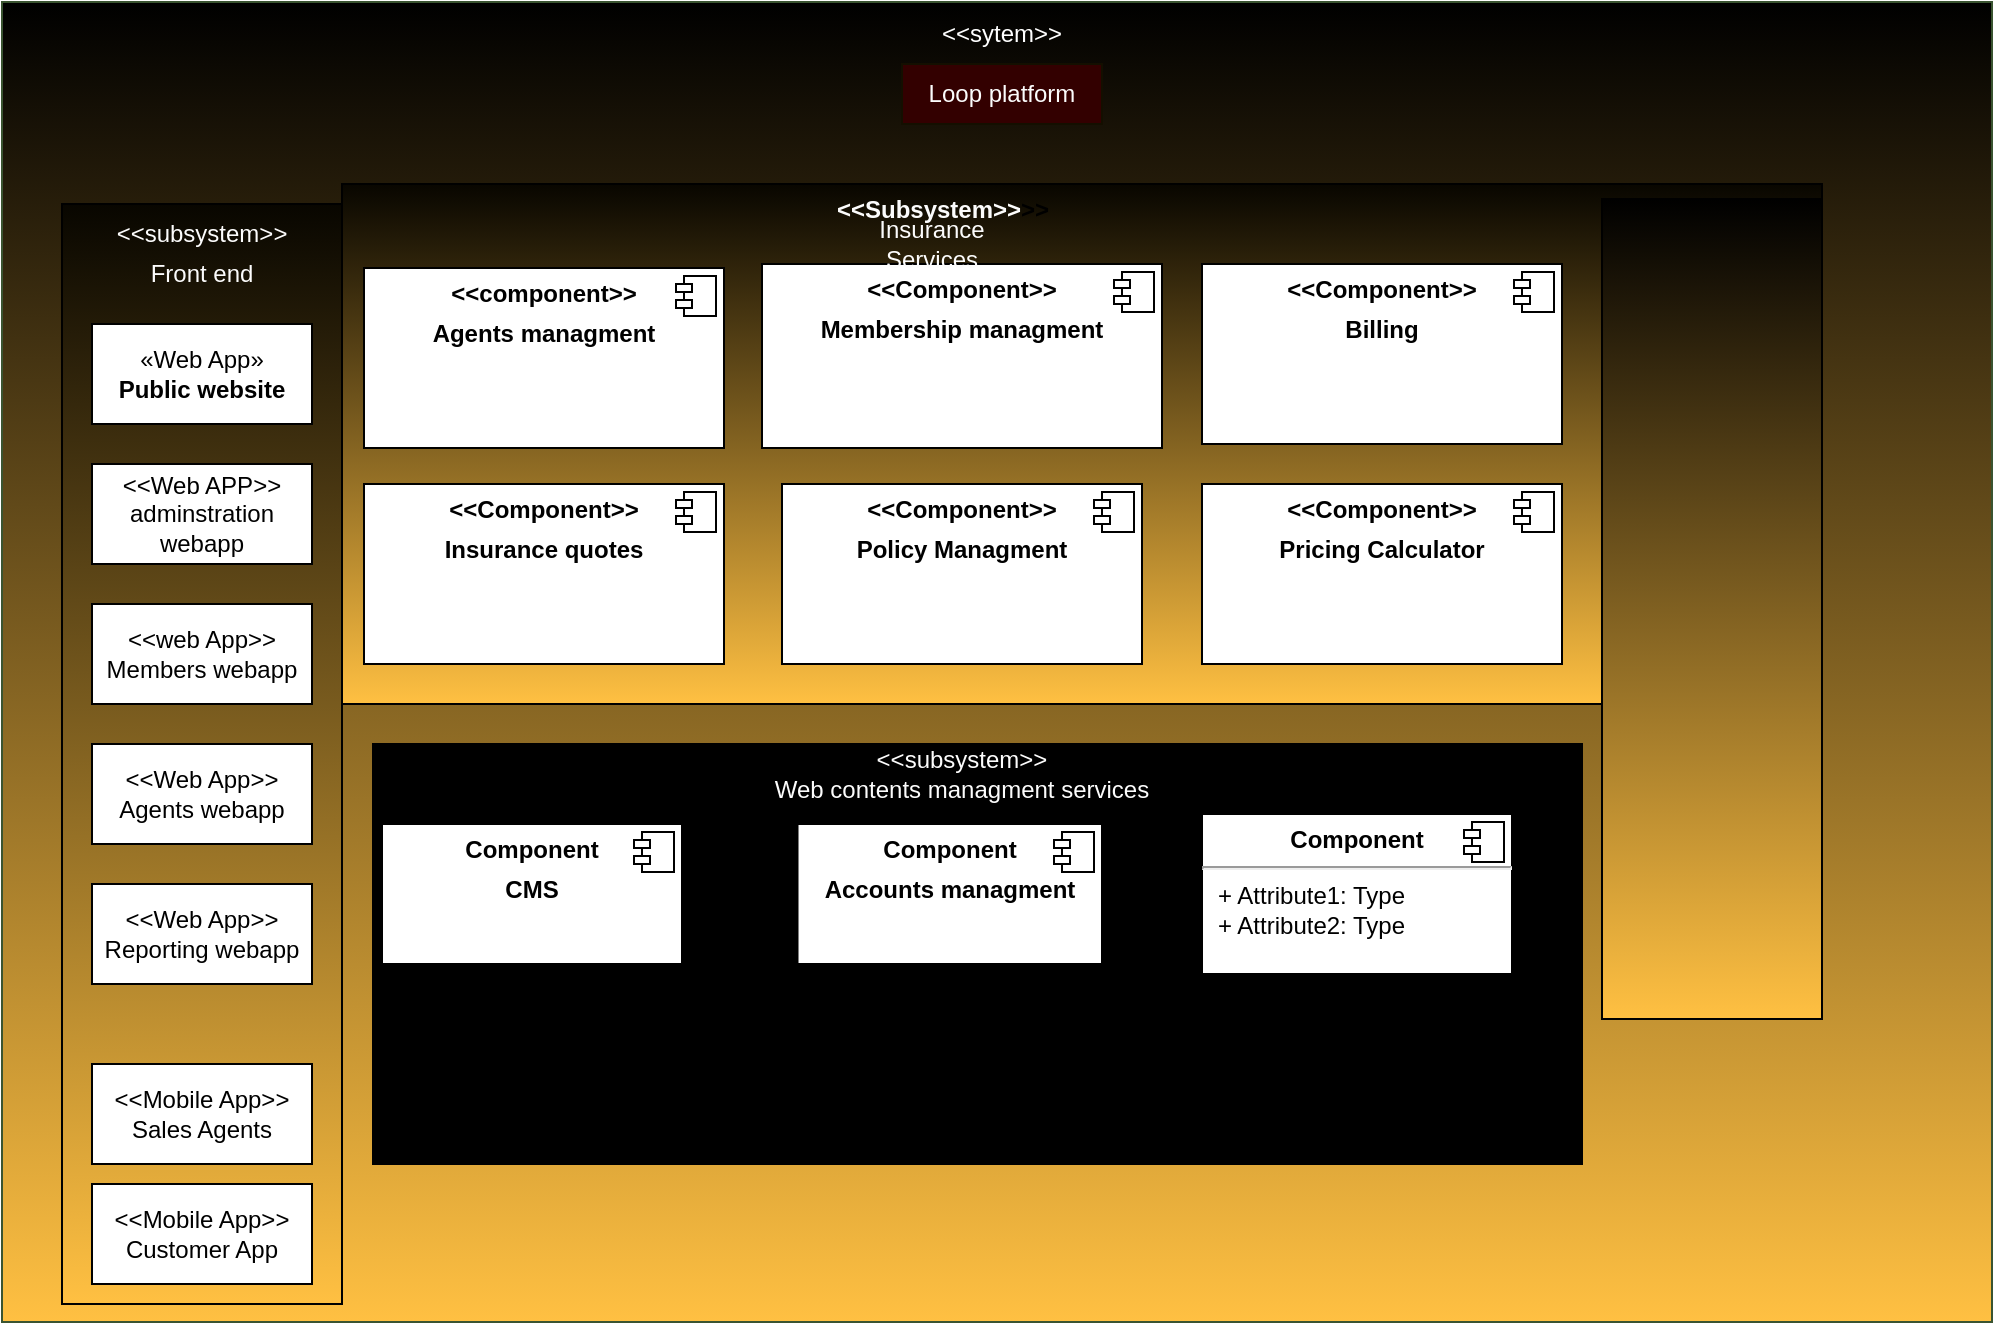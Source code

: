 <mxfile version="22.1.0" type="device">
  <diagram name="Page-1" id="N1Z2TdDi0omYeHkSOZxo">
    <mxGraphModel dx="954" dy="1712" grid="1" gridSize="10" guides="1" tooltips="1" connect="1" arrows="1" fold="1" page="1" pageScale="1" pageWidth="850" pageHeight="1100" math="0" shadow="0">
      <root>
        <mxCell id="0" />
        <mxCell id="1" parent="0" />
        <mxCell id="pkJXzs30n1liZLWo8Acw-6" value="" style="rounded=0;whiteSpace=wrap;html=1;fillColor=#000000;fontColor=#ffffff;strokeColor=#3A5431;gradientColor=#FFC042;" vertex="1" parent="1">
          <mxGeometry x="120" y="-31" width="995" height="660" as="geometry" />
        </mxCell>
        <mxCell id="pkJXzs30n1liZLWo8Acw-7" value="&lt;font color=&quot;#ffffff&quot;&gt;&amp;lt;&amp;lt;sytem&amp;gt;&amp;gt;&lt;/font&gt;" style="text;html=1;strokeColor=none;fillColor=none;align=center;verticalAlign=middle;whiteSpace=wrap;rounded=0;" vertex="1" parent="1">
          <mxGeometry x="590" y="-30" width="60" height="30" as="geometry" />
        </mxCell>
        <mxCell id="pkJXzs30n1liZLWo8Acw-8" value="&lt;p style=&quot;line-height: 120%;&quot;&gt;&lt;font color=&quot;#fcfcfc&quot;&gt;Loop platform&lt;/font&gt;&lt;/p&gt;" style="text;html=1;align=center;verticalAlign=middle;whiteSpace=wrap;rounded=0;fillColor=#330000;strokeColor=#140F00;" vertex="1" parent="1">
          <mxGeometry x="570" width="100" height="30" as="geometry" />
        </mxCell>
        <mxCell id="pkJXzs30n1liZLWo8Acw-9" value="" style="rounded=0;whiteSpace=wrap;html=1;gradientColor=#FFC042;fillColor=#080600;" vertex="1" parent="1">
          <mxGeometry x="150" y="70" width="140" height="550" as="geometry" />
        </mxCell>
        <mxCell id="pkJXzs30n1liZLWo8Acw-10" value="&lt;font color=&quot;#fcfcfc&quot;&gt;&amp;lt;&amp;lt;subsystem&amp;gt;&amp;gt;&lt;/font&gt;" style="text;html=1;strokeColor=none;fillColor=none;align=center;verticalAlign=middle;whiteSpace=wrap;rounded=0;" vertex="1" parent="1">
          <mxGeometry x="190" y="70" width="60" height="30" as="geometry" />
        </mxCell>
        <mxCell id="pkJXzs30n1liZLWo8Acw-11" value="&lt;font color=&quot;#fcfcfc&quot;&gt;Front end&lt;/font&gt;" style="text;html=1;strokeColor=none;fillColor=none;align=center;verticalAlign=middle;whiteSpace=wrap;rounded=0;" vertex="1" parent="1">
          <mxGeometry x="190" y="90" width="60" height="30" as="geometry" />
        </mxCell>
        <mxCell id="pkJXzs30n1liZLWo8Acw-13" value="" style="rounded=0;whiteSpace=wrap;html=1;fillColor=#080600;gradientColor=#FFC042;" vertex="1" parent="1">
          <mxGeometry x="290" y="60" width="740" height="260" as="geometry" />
        </mxCell>
        <mxCell id="pkJXzs30n1liZLWo8Acw-14" value="" style="rounded=0;whiteSpace=wrap;html=1;strokeColor=#000000;fillColor=#000000;gradientColor=#FFC042;" vertex="1" parent="1">
          <mxGeometry x="920" y="67.5" width="110" height="410" as="geometry" />
        </mxCell>
        <mxCell id="pkJXzs30n1liZLWo8Acw-18" value="&lt;p style=&quot;margin:0px;margin-top:6px;text-align:center;&quot;&gt;&lt;b&gt;&amp;lt;&amp;lt;component&amp;gt;&amp;gt;&lt;/b&gt;&lt;/p&gt;&lt;p style=&quot;margin:0px;margin-top:6px;text-align:center;&quot;&gt;&lt;b&gt;Agents managment&lt;/b&gt;&lt;/p&gt;&lt;p style=&quot;margin:0px;margin-top:6px;text-align:center;&quot;&gt;&lt;b&gt;&lt;br&gt;&lt;/b&gt;&lt;/p&gt;" style="align=left;overflow=fill;html=1;dropTarget=0;whiteSpace=wrap;" vertex="1" parent="1">
          <mxGeometry x="301" y="102" width="180" height="90" as="geometry" />
        </mxCell>
        <mxCell id="pkJXzs30n1liZLWo8Acw-19" value="" style="shape=component;jettyWidth=8;jettyHeight=4;" vertex="1" parent="pkJXzs30n1liZLWo8Acw-18">
          <mxGeometry x="1" width="20" height="20" relative="1" as="geometry">
            <mxPoint x="-24" y="4" as="offset" />
          </mxGeometry>
        </mxCell>
        <mxCell id="pkJXzs30n1liZLWo8Acw-20" value="&lt;p style=&quot;margin:0px;margin-top:6px;text-align:center;&quot;&gt;&lt;b&gt;&amp;lt;&amp;lt;Component&amp;gt;&amp;gt;&lt;/b&gt;&lt;/p&gt;&lt;p style=&quot;margin:0px;margin-top:6px;text-align:center;&quot;&gt;&lt;b&gt;Membership managment&lt;/b&gt;&lt;/p&gt;" style="align=left;overflow=fill;html=1;dropTarget=0;whiteSpace=wrap;" vertex="1" parent="1">
          <mxGeometry x="500" y="100" width="200" height="92" as="geometry" />
        </mxCell>
        <mxCell id="pkJXzs30n1liZLWo8Acw-21" value="" style="shape=component;jettyWidth=8;jettyHeight=4;" vertex="1" parent="pkJXzs30n1liZLWo8Acw-20">
          <mxGeometry x="1" width="20" height="20" relative="1" as="geometry">
            <mxPoint x="-24" y="4" as="offset" />
          </mxGeometry>
        </mxCell>
        <mxCell id="pkJXzs30n1liZLWo8Acw-23" value="&lt;p style=&quot;margin:0px;margin-top:6px;text-align:center;&quot;&gt;&lt;b&gt;&amp;lt;&amp;lt;Component&amp;gt;&amp;gt;&lt;/b&gt;&lt;/p&gt;&lt;p style=&quot;margin:0px;margin-top:6px;text-align:center;&quot;&gt;&lt;b&gt;Billing&lt;/b&gt;&lt;/p&gt;" style="align=left;overflow=fill;html=1;dropTarget=0;whiteSpace=wrap;" vertex="1" parent="1">
          <mxGeometry x="720" y="100" width="180" height="90" as="geometry" />
        </mxCell>
        <mxCell id="pkJXzs30n1liZLWo8Acw-24" value="" style="shape=component;jettyWidth=8;jettyHeight=4;" vertex="1" parent="pkJXzs30n1liZLWo8Acw-23">
          <mxGeometry x="1" width="20" height="20" relative="1" as="geometry">
            <mxPoint x="-24" y="4" as="offset" />
          </mxGeometry>
        </mxCell>
        <mxCell id="pkJXzs30n1liZLWo8Acw-25" value="&lt;p style=&quot;margin:0px;margin-top:6px;text-align:center;&quot;&gt;&lt;b&gt;&amp;lt;&amp;lt;Component&amp;gt;&amp;gt;&lt;/b&gt;&lt;/p&gt;&lt;p style=&quot;margin:0px;margin-top:6px;text-align:center;&quot;&gt;&lt;b&gt;Insurance quotes&lt;/b&gt;&lt;/p&gt;" style="align=left;overflow=fill;html=1;dropTarget=0;whiteSpace=wrap;" vertex="1" parent="1">
          <mxGeometry x="301" y="210" width="180" height="90" as="geometry" />
        </mxCell>
        <mxCell id="pkJXzs30n1liZLWo8Acw-26" value="" style="shape=component;jettyWidth=8;jettyHeight=4;" vertex="1" parent="pkJXzs30n1liZLWo8Acw-25">
          <mxGeometry x="1" width="20" height="20" relative="1" as="geometry">
            <mxPoint x="-24" y="4" as="offset" />
          </mxGeometry>
        </mxCell>
        <mxCell id="pkJXzs30n1liZLWo8Acw-27" value="&lt;p style=&quot;margin:0px;margin-top:6px;text-align:center;&quot;&gt;&lt;b&gt;&amp;lt;&amp;lt;Component&amp;gt;&amp;gt;&lt;/b&gt;&lt;/p&gt;&lt;p style=&quot;margin:0px;margin-top:6px;text-align:center;&quot;&gt;&lt;b&gt;Policy Managment&lt;/b&gt;&lt;/p&gt;" style="align=left;overflow=fill;html=1;dropTarget=0;whiteSpace=wrap;" vertex="1" parent="1">
          <mxGeometry x="510" y="210" width="180" height="90" as="geometry" />
        </mxCell>
        <mxCell id="pkJXzs30n1liZLWo8Acw-28" value="" style="shape=component;jettyWidth=8;jettyHeight=4;" vertex="1" parent="pkJXzs30n1liZLWo8Acw-27">
          <mxGeometry x="1" width="20" height="20" relative="1" as="geometry">
            <mxPoint x="-24" y="4" as="offset" />
          </mxGeometry>
        </mxCell>
        <mxCell id="pkJXzs30n1liZLWo8Acw-29" value="&lt;p style=&quot;margin:0px;margin-top:6px;text-align:center;&quot;&gt;&lt;b&gt;&amp;lt;&amp;lt;Component&amp;gt;&amp;gt;&lt;/b&gt;&lt;/p&gt;&lt;p style=&quot;margin:0px;margin-top:6px;text-align:center;&quot;&gt;&lt;b&gt;Pricing Calculator&lt;/b&gt;&lt;/p&gt;" style="align=left;overflow=fill;html=1;dropTarget=0;whiteSpace=wrap;" vertex="1" parent="1">
          <mxGeometry x="720" y="210" width="180" height="90" as="geometry" />
        </mxCell>
        <mxCell id="pkJXzs30n1liZLWo8Acw-30" value="" style="shape=component;jettyWidth=8;jettyHeight=4;" vertex="1" parent="pkJXzs30n1liZLWo8Acw-29">
          <mxGeometry x="1" width="20" height="20" relative="1" as="geometry">
            <mxPoint x="-24" y="4" as="offset" />
          </mxGeometry>
        </mxCell>
        <mxCell id="pkJXzs30n1liZLWo8Acw-33" value="«Web App»&lt;br&gt;&lt;b&gt;Public website&lt;/b&gt;" style="html=1;whiteSpace=wrap;" vertex="1" parent="1">
          <mxGeometry x="165" y="130" width="110" height="50" as="geometry" />
        </mxCell>
        <mxCell id="pkJXzs30n1liZLWo8Acw-34" value="&amp;lt;&amp;lt;Web APP&amp;gt;&amp;gt;&lt;br&gt;adminstration webapp" style="html=1;whiteSpace=wrap;" vertex="1" parent="1">
          <mxGeometry x="165" y="200" width="110" height="50" as="geometry" />
        </mxCell>
        <mxCell id="pkJXzs30n1liZLWo8Acw-35" value="&amp;lt;&amp;lt;Web App&amp;gt;&amp;gt;&lt;br&gt;Agents webapp" style="html=1;whiteSpace=wrap;" vertex="1" parent="1">
          <mxGeometry x="165" y="340" width="110" height="50" as="geometry" />
        </mxCell>
        <mxCell id="pkJXzs30n1liZLWo8Acw-36" value="&amp;lt;&amp;lt;web App&amp;gt;&amp;gt;&lt;br&gt;Members webapp" style="html=1;whiteSpace=wrap;" vertex="1" parent="1">
          <mxGeometry x="165" y="270" width="110" height="50" as="geometry" />
        </mxCell>
        <mxCell id="pkJXzs30n1liZLWo8Acw-37" value="&amp;lt;&amp;lt;Web App&amp;gt;&amp;gt;&lt;br&gt;Reporting webapp" style="html=1;whiteSpace=wrap;" vertex="1" parent="1">
          <mxGeometry x="165" y="410" width="110" height="50" as="geometry" />
        </mxCell>
        <mxCell id="pkJXzs30n1liZLWo8Acw-38" value="&amp;lt;&amp;lt;Mobile App&amp;gt;&amp;gt;&lt;br&gt;Sales Agents" style="html=1;whiteSpace=wrap;" vertex="1" parent="1">
          <mxGeometry x="165" y="500" width="110" height="50" as="geometry" />
        </mxCell>
        <mxCell id="pkJXzs30n1liZLWo8Acw-39" value="&amp;lt;&amp;lt;Mobile App&amp;gt;&amp;gt;&lt;br&gt;Customer App&lt;br&gt;" style="html=1;whiteSpace=wrap;" vertex="1" parent="1">
          <mxGeometry x="165" y="560" width="110" height="50" as="geometry" />
        </mxCell>
        <mxCell id="pkJXzs30n1liZLWo8Acw-40" value="&lt;font color=&quot;#fcfcfc&quot;&gt;&amp;lt;&amp;lt;Subsystem&amp;gt;&amp;gt;&lt;/font&gt;&amp;gt;&amp;gt;" style="text;align=center;fontStyle=1;verticalAlign=middle;spacingLeft=3;spacingRight=3;strokeColor=none;rotatable=0;points=[[0,0.5],[1,0.5]];portConstraint=eastwest;html=1;" vertex="1" parent="1">
          <mxGeometry x="550" y="60" width="80" height="26" as="geometry" />
        </mxCell>
        <mxCell id="pkJXzs30n1liZLWo8Acw-41" value="&lt;font color=&quot;#fcfcfc&quot;&gt;Insurance&lt;/font&gt; &lt;font color=&quot;#fcfcfc&quot;&gt;Services&lt;/font&gt;" style="text;html=1;strokeColor=none;fillColor=none;align=center;verticalAlign=middle;whiteSpace=wrap;rounded=0;" vertex="1" parent="1">
          <mxGeometry x="540" y="80" width="90" height="20" as="geometry" />
        </mxCell>
        <mxCell id="pkJXzs30n1liZLWo8Acw-42" value="" style="rounded=0;whiteSpace=wrap;html=1;fillColor=#000000;" vertex="1" parent="1">
          <mxGeometry x="305.5" y="340" width="604.5" height="210" as="geometry" />
        </mxCell>
        <mxCell id="pkJXzs30n1liZLWo8Acw-43" value="&lt;font color=&quot;#fcfcfc&quot;&gt;&amp;lt;&amp;lt;subsystem&amp;gt;&amp;gt;&lt;br&gt;Web contents managment services&lt;br&gt;&lt;/font&gt;" style="text;html=1;strokeColor=none;fillColor=none;align=center;verticalAlign=middle;whiteSpace=wrap;rounded=0;" vertex="1" parent="1">
          <mxGeometry x="475" y="340" width="250" height="30" as="geometry" />
        </mxCell>
        <mxCell id="pkJXzs30n1liZLWo8Acw-45" value="&lt;p style=&quot;margin:0px;margin-top:6px;text-align:center;&quot;&gt;&lt;b&gt;Component&lt;/b&gt;&lt;/p&gt;&lt;p style=&quot;margin:0px;margin-top:6px;text-align:center;&quot;&gt;&lt;b&gt;CMS&lt;/b&gt;&lt;/p&gt;" style="align=left;overflow=fill;html=1;dropTarget=0;whiteSpace=wrap;" vertex="1" parent="1">
          <mxGeometry x="310" y="380" width="150" height="70" as="geometry" />
        </mxCell>
        <mxCell id="pkJXzs30n1liZLWo8Acw-46" value="" style="shape=component;jettyWidth=8;jettyHeight=4;" vertex="1" parent="pkJXzs30n1liZLWo8Acw-45">
          <mxGeometry x="1" width="20" height="20" relative="1" as="geometry">
            <mxPoint x="-24" y="4" as="offset" />
          </mxGeometry>
        </mxCell>
        <mxCell id="pkJXzs30n1liZLWo8Acw-47" value="&lt;p style=&quot;margin:0px;margin-top:6px;text-align:center;&quot;&gt;&lt;b&gt;Component&lt;/b&gt;&lt;/p&gt;&lt;p style=&quot;margin:0px;margin-top:6px;text-align:center;&quot;&gt;&lt;b&gt;Accounts managment&lt;/b&gt;&lt;/p&gt;" style="align=left;overflow=fill;html=1;dropTarget=0;whiteSpace=wrap;" vertex="1" parent="1">
          <mxGeometry x="517.75" y="380" width="152.25" height="70" as="geometry" />
        </mxCell>
        <mxCell id="pkJXzs30n1liZLWo8Acw-48" value="" style="shape=component;jettyWidth=8;jettyHeight=4;" vertex="1" parent="pkJXzs30n1liZLWo8Acw-47">
          <mxGeometry x="1" width="20" height="20" relative="1" as="geometry">
            <mxPoint x="-24" y="4" as="offset" />
          </mxGeometry>
        </mxCell>
        <mxCell id="pkJXzs30n1liZLWo8Acw-49" value="&lt;p style=&quot;margin:0px;margin-top:6px;text-align:center;&quot;&gt;&lt;b&gt;Component&lt;/b&gt;&lt;/p&gt;&lt;hr/&gt;&lt;p style=&quot;margin:0px;margin-left:8px;&quot;&gt;+ Attribute1: Type&lt;br/&gt;+ Attribute2: Type&lt;/p&gt;" style="align=left;overflow=fill;html=1;dropTarget=0;whiteSpace=wrap;" vertex="1" parent="1">
          <mxGeometry x="720" y="375" width="155" height="80" as="geometry" />
        </mxCell>
        <mxCell id="pkJXzs30n1liZLWo8Acw-50" value="" style="shape=component;jettyWidth=8;jettyHeight=4;" vertex="1" parent="pkJXzs30n1liZLWo8Acw-49">
          <mxGeometry x="1" width="20" height="20" relative="1" as="geometry">
            <mxPoint x="-24" y="4" as="offset" />
          </mxGeometry>
        </mxCell>
      </root>
    </mxGraphModel>
  </diagram>
</mxfile>
